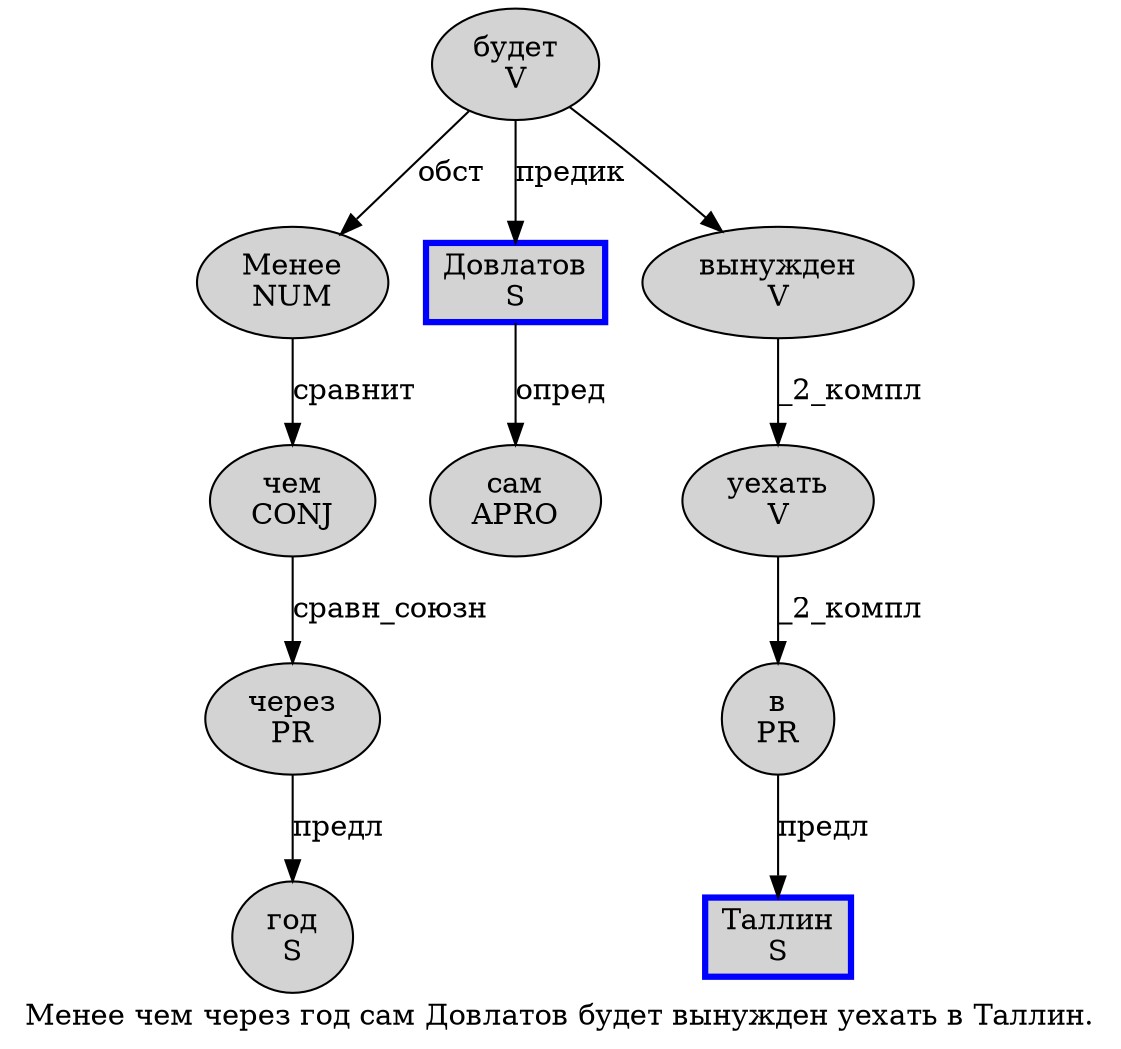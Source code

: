 digraph SENTENCE_1443 {
	graph [label="Менее чем через год сам Довлатов будет вынужден уехать в Таллин."]
	node [style=filled]
		0 [label="Менее
NUM" color="" fillcolor=lightgray penwidth=1 shape=ellipse]
		1 [label="чем
CONJ" color="" fillcolor=lightgray penwidth=1 shape=ellipse]
		2 [label="через
PR" color="" fillcolor=lightgray penwidth=1 shape=ellipse]
		3 [label="год
S" color="" fillcolor=lightgray penwidth=1 shape=ellipse]
		4 [label="сам
APRO" color="" fillcolor=lightgray penwidth=1 shape=ellipse]
		5 [label="Довлатов
S" color=blue fillcolor=lightgray penwidth=3 shape=box]
		6 [label="будет
V" color="" fillcolor=lightgray penwidth=1 shape=ellipse]
		7 [label="вынужден
V" color="" fillcolor=lightgray penwidth=1 shape=ellipse]
		8 [label="уехать
V" color="" fillcolor=lightgray penwidth=1 shape=ellipse]
		9 [label="в
PR" color="" fillcolor=lightgray penwidth=1 shape=ellipse]
		10 [label="Таллин
S" color=blue fillcolor=lightgray penwidth=3 shape=box]
			2 -> 3 [label="предл"]
			6 -> 0 [label="обст"]
			6 -> 5 [label="предик"]
			6 -> 7
			0 -> 1 [label="сравнит"]
			7 -> 8 [label="_2_компл"]
			8 -> 9 [label="_2_компл"]
			5 -> 4 [label="опред"]
			9 -> 10 [label="предл"]
			1 -> 2 [label="сравн_союзн"]
}